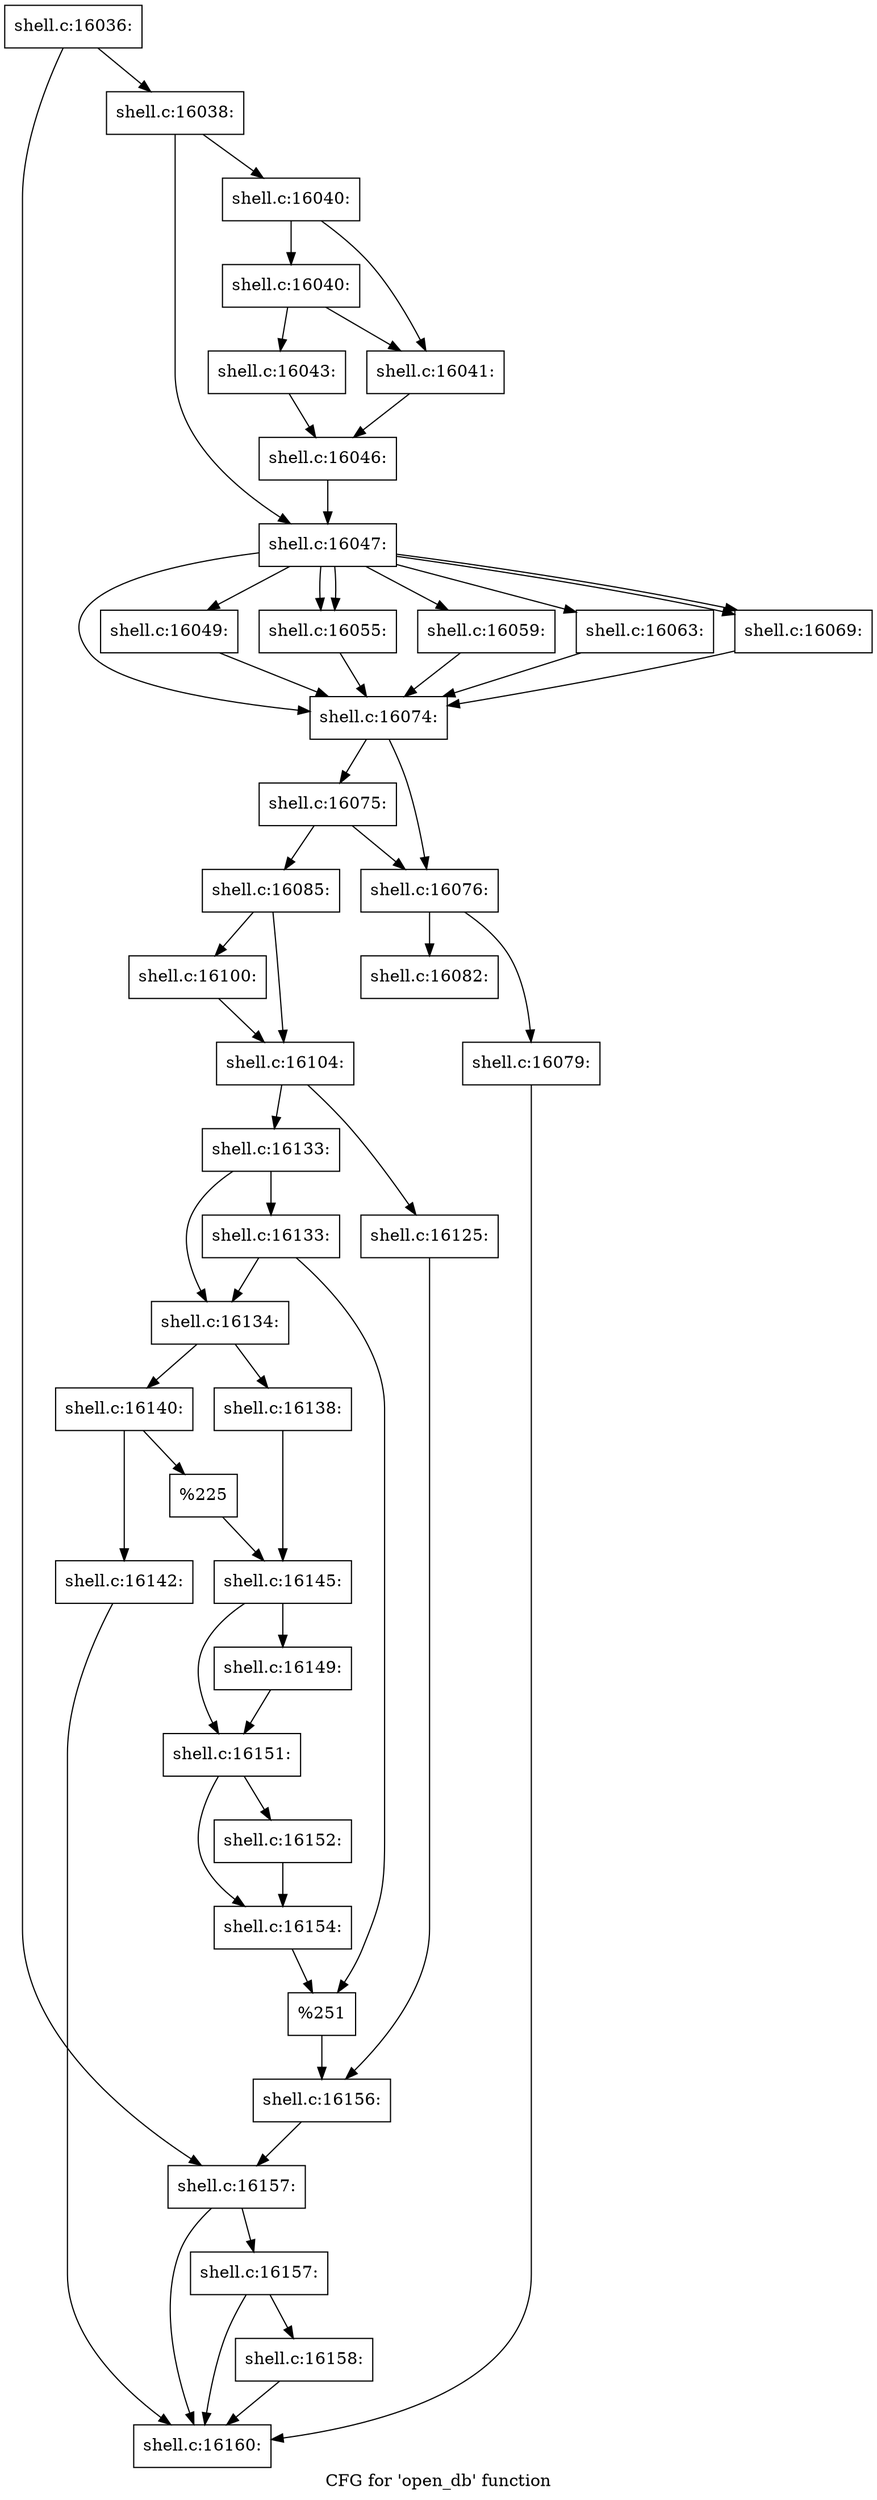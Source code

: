 digraph "CFG for 'open_db' function" {
	label="CFG for 'open_db' function";

	Node0x560276dab550 [shape=record,label="{shell.c:16036:}"];
	Node0x560276dab550 -> Node0x560276dae410;
	Node0x560276dab550 -> Node0x560276dae460;
	Node0x560276dae410 [shape=record,label="{shell.c:16038:}"];
	Node0x560276dae410 -> Node0x560276daee50;
	Node0x560276dae410 -> Node0x560276daeea0;
	Node0x560276daee50 [shape=record,label="{shell.c:16040:}"];
	Node0x560276daee50 -> Node0x560276daf480;
	Node0x560276daee50 -> Node0x560276daf570;
	Node0x560276daf570 [shape=record,label="{shell.c:16040:}"];
	Node0x560276daf570 -> Node0x560276daf480;
	Node0x560276daf570 -> Node0x560276daf520;
	Node0x560276daf480 [shape=record,label="{shell.c:16041:}"];
	Node0x560276daf480 -> Node0x560276daf4d0;
	Node0x560276daf520 [shape=record,label="{shell.c:16043:}"];
	Node0x560276daf520 -> Node0x560276daf4d0;
	Node0x560276daf4d0 [shape=record,label="{shell.c:16046:}"];
	Node0x560276daf4d0 -> Node0x560276daeea0;
	Node0x560276daeea0 [shape=record,label="{shell.c:16047:}"];
	Node0x560276daeea0 -> Node0x560276db09b0;
	Node0x560276daeea0 -> Node0x560276db1050;
	Node0x560276daeea0 -> Node0x560276db18a0;
	Node0x560276daeea0 -> Node0x560276db18a0;
	Node0x560276daeea0 -> Node0x560276db2280;
	Node0x560276daeea0 -> Node0x560276db2640;
	Node0x560276daeea0 -> Node0x560276db2cf0;
	Node0x560276daeea0 -> Node0x560276db2cf0;
	Node0x560276db1050 [shape=record,label="{shell.c:16049:}"];
	Node0x560276db1050 -> Node0x560276db09b0;
	Node0x560276db18a0 [shape=record,label="{shell.c:16055:}"];
	Node0x560276db18a0 -> Node0x560276db09b0;
	Node0x560276db2280 [shape=record,label="{shell.c:16059:}"];
	Node0x560276db2280 -> Node0x560276db09b0;
	Node0x560276db2640 [shape=record,label="{shell.c:16063:}"];
	Node0x560276db2640 -> Node0x560276db09b0;
	Node0x560276db2cf0 [shape=record,label="{shell.c:16069:}"];
	Node0x560276db2cf0 -> Node0x560276db09b0;
	Node0x560276db09b0 [shape=record,label="{shell.c:16074:}"];
	Node0x560276db09b0 -> Node0x560276db0c70;
	Node0x560276db09b0 -> Node0x560276db3a00;
	Node0x560276db3a00 [shape=record,label="{shell.c:16075:}"];
	Node0x560276db3a00 -> Node0x560276db0c70;
	Node0x560276db3a00 -> Node0x560276db39b0;
	Node0x560276db0c70 [shape=record,label="{shell.c:16076:}"];
	Node0x560276db0c70 -> Node0x560276db4ad0;
	Node0x560276db0c70 -> Node0x560276db4b20;
	Node0x560276db4ad0 [shape=record,label="{shell.c:16079:}"];
	Node0x560276db4ad0 -> Node0x5602768e6c20;
	Node0x560276db4b20 [shape=record,label="{shell.c:16082:}"];
	Node0x560276db39b0 [shape=record,label="{shell.c:16085:}"];
	Node0x560276db39b0 -> Node0x560276db7a90;
	Node0x560276db39b0 -> Node0x560276db5410;
	Node0x560276db5410 [shape=record,label="{shell.c:16100:}"];
	Node0x560276db5410 -> Node0x560276db7a90;
	Node0x560276db7a90 [shape=record,label="{shell.c:16104:}"];
	Node0x560276db7a90 -> Node0x5602765780f0;
	Node0x560276db7a90 -> Node0x560276090070;
	Node0x5602765780f0 [shape=record,label="{shell.c:16125:}"];
	Node0x5602765780f0 -> Node0x560276578000;
	Node0x560276090070 [shape=record,label="{shell.c:16133:}"];
	Node0x560276090070 -> Node0x560276090420;
	Node0x560276090070 -> Node0x560276206ef0;
	Node0x560276206ef0 [shape=record,label="{shell.c:16133:}"];
	Node0x560276206ef0 -> Node0x560276090420;
	Node0x560276206ef0 -> Node0x560276db9130;
	Node0x560276090420 [shape=record,label="{shell.c:16134:}"];
	Node0x560276090420 -> Node0x5602768e3400;
	Node0x560276090420 -> Node0x5602768e34a0;
	Node0x5602768e3400 [shape=record,label="{shell.c:16138:}"];
	Node0x5602768e3400 -> Node0x5602768e3450;
	Node0x5602768e34a0 [shape=record,label="{shell.c:16140:}"];
	Node0x5602768e34a0 -> Node0x560276363fa0;
	Node0x5602768e34a0 -> Node0x560276363950;
	Node0x560276363fa0 [shape=record,label="{shell.c:16142:}"];
	Node0x560276363fa0 -> Node0x5602768e6c20;
	Node0x560276363950 [shape=record,label="{%225}"];
	Node0x560276363950 -> Node0x5602768e3450;
	Node0x5602768e3450 [shape=record,label="{shell.c:16145:}"];
	Node0x5602768e3450 -> Node0x5602768e4150;
	Node0x5602768e3450 -> Node0x5602768e5320;
	Node0x5602768e4150 [shape=record,label="{shell.c:16149:}"];
	Node0x5602768e4150 -> Node0x5602768e5320;
	Node0x5602768e5320 [shape=record,label="{shell.c:16151:}"];
	Node0x5602768e5320 -> Node0x5602768e59b0;
	Node0x5602768e5320 -> Node0x5602768e5a00;
	Node0x5602768e59b0 [shape=record,label="{shell.c:16152:}"];
	Node0x5602768e59b0 -> Node0x5602768e5a00;
	Node0x5602768e5a00 [shape=record,label="{shell.c:16154:}"];
	Node0x5602768e5a00 -> Node0x560276db9130;
	Node0x560276db9130 [shape=record,label="{%251}"];
	Node0x560276db9130 -> Node0x560276578000;
	Node0x560276578000 [shape=record,label="{shell.c:16156:}"];
	Node0x560276578000 -> Node0x560276dae460;
	Node0x560276dae460 [shape=record,label="{shell.c:16157:}"];
	Node0x560276dae460 -> Node0x5602768e6c70;
	Node0x560276dae460 -> Node0x5602768e6c20;
	Node0x5602768e6c70 [shape=record,label="{shell.c:16157:}"];
	Node0x5602768e6c70 -> Node0x5602768e6510;
	Node0x5602768e6c70 -> Node0x5602768e6c20;
	Node0x5602768e6510 [shape=record,label="{shell.c:16158:}"];
	Node0x5602768e6510 -> Node0x5602768e6c20;
	Node0x5602768e6c20 [shape=record,label="{shell.c:16160:}"];
}
